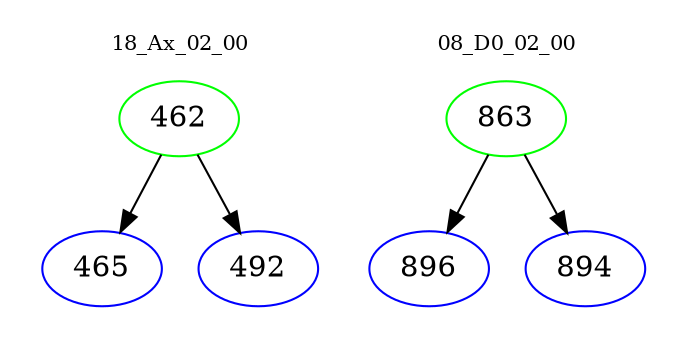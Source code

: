 digraph{
subgraph cluster_0 {
color = white
label = "18_Ax_02_00";
fontsize=10;
T0_462 [label="462", color="green"]
T0_462 -> T0_465 [color="black"]
T0_465 [label="465", color="blue"]
T0_462 -> T0_492 [color="black"]
T0_492 [label="492", color="blue"]
}
subgraph cluster_1 {
color = white
label = "08_D0_02_00";
fontsize=10;
T1_863 [label="863", color="green"]
T1_863 -> T1_896 [color="black"]
T1_896 [label="896", color="blue"]
T1_863 -> T1_894 [color="black"]
T1_894 [label="894", color="blue"]
}
}

